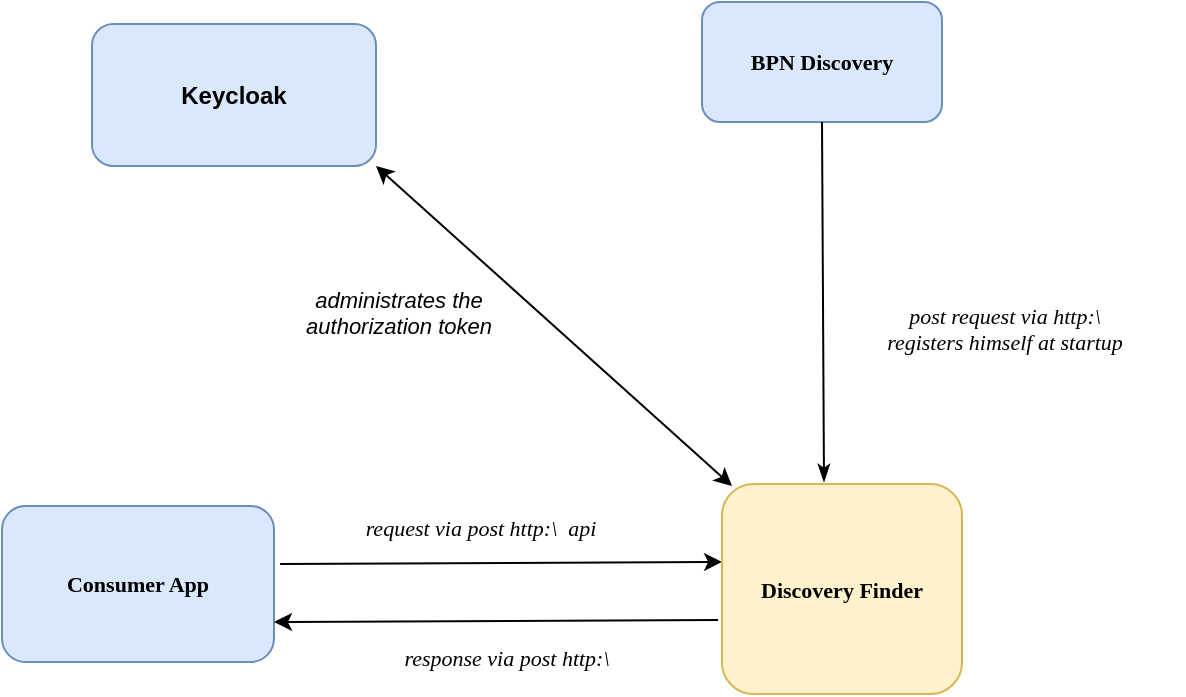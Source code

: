 <mxfile version="21.3.2" type="device">
  <diagram name="Seite-1" id="9co04QmEE0R0oi6VNs9X">
    <mxGraphModel dx="1416" dy="747" grid="1" gridSize="10" guides="1" tooltips="1" connect="1" arrows="1" fold="1" page="1" pageScale="1" pageWidth="827" pageHeight="1169" math="0" shadow="0">
      <root>
        <mxCell id="0" />
        <mxCell id="1" parent="0" />
        <mxCell id="28d11MB7t_VA5oIBtJsD-2" value="&lt;font style=&quot;font-size: 11px;&quot; face=&quot;Verdana&quot;&gt;&lt;b&gt;Consumer App&lt;/b&gt;&lt;/font&gt;" style="rounded=1;whiteSpace=wrap;html=1;fillColor=#dae8fc;strokeColor=#6c8ebf;" parent="1" vertex="1">
          <mxGeometry x="50" y="452" width="136" height="78" as="geometry" />
        </mxCell>
        <mxCell id="28d11MB7t_VA5oIBtJsD-3" value="&lt;i&gt;&lt;font face=&quot;Verdana&quot;&gt;request via post http:\&amp;nbsp; api&lt;/font&gt;&lt;/i&gt;" style="endArrow=classic;html=1;rounded=0;entryX=-0.033;entryY=0.371;entryDx=0;entryDy=0;entryPerimeter=0;exitX=0.993;exitY=0.372;exitDx=0;exitDy=0;exitPerimeter=0;" parent="1" edge="1">
          <mxGeometry x="-0.095" y="18" width="50" height="50" relative="1" as="geometry">
            <mxPoint x="189.048" y="481.016" as="sourcePoint" />
            <mxPoint x="410.04" y="479.955" as="targetPoint" />
            <mxPoint as="offset" />
          </mxGeometry>
        </mxCell>
        <mxCell id="28d11MB7t_VA5oIBtJsD-4" value="&lt;b&gt;&lt;font style=&quot;font-size: 11px;&quot; face=&quot;Verdana&quot;&gt;Discovery Finder&lt;/font&gt;&lt;/b&gt;" style="rounded=1;whiteSpace=wrap;html=1;fillColor=#fff2cc;strokeColor=#d6b656;" parent="1" vertex="1">
          <mxGeometry x="410" y="441" width="120" height="105" as="geometry" />
        </mxCell>
        <mxCell id="28d11MB7t_VA5oIBtJsD-6" value="" style="endArrow=classic;html=1;rounded=0;exitX=0.017;exitY=0.648;exitDx=0;exitDy=0;exitPerimeter=0;" parent="1" edge="1">
          <mxGeometry width="50" height="50" relative="1" as="geometry">
            <mxPoint x="408.04" y="509.04" as="sourcePoint" />
            <mxPoint x="186" y="510" as="targetPoint" />
          </mxGeometry>
        </mxCell>
        <mxCell id="28d11MB7t_VA5oIBtJsD-8" value="&lt;font style=&quot;font-size: 11px;&quot;&gt;&lt;i&gt;&lt;font style=&quot;font-size: 11px;&quot; face=&quot;Verdana&quot;&gt;response via &lt;font style=&quot;font-size: 11px;&quot;&gt;post http:\ &lt;/font&gt;&lt;/font&gt;&lt;/i&gt;&lt;/font&gt;" style="text;html=1;align=center;verticalAlign=middle;resizable=0;points=[];autosize=1;strokeColor=none;fillColor=none;" parent="1" vertex="1">
          <mxGeometry x="222" y="513" width="160" height="30" as="geometry" />
        </mxCell>
        <mxCell id="28d11MB7t_VA5oIBtJsD-13" value="&lt;font style=&quot;font-size: 11px;&quot; face=&quot;Verdana&quot;&gt;&lt;b&gt;BPN Discovery&lt;/b&gt;&lt;/font&gt;" style="rounded=1;whiteSpace=wrap;html=1;fillColor=#dae8fc;strokeColor=#6c8ebf;" parent="1" vertex="1">
          <mxGeometry x="400" y="200" width="120" height="60" as="geometry" />
        </mxCell>
        <mxCell id="28d11MB7t_VA5oIBtJsD-14" value="" style="endArrow=classicThin;html=1;rounded=0;endFill=1;exitX=0.5;exitY=1;exitDx=0;exitDy=0;entryX=0.425;entryY=-0.01;entryDx=0;entryDy=0;entryPerimeter=0;" parent="1" source="28d11MB7t_VA5oIBtJsD-13" target="28d11MB7t_VA5oIBtJsD-4" edge="1">
          <mxGeometry width="50" height="50" relative="1" as="geometry">
            <mxPoint x="460" y="440" as="sourcePoint" />
            <mxPoint x="310" y="300" as="targetPoint" />
          </mxGeometry>
        </mxCell>
        <mxCell id="28d11MB7t_VA5oIBtJsD-16" value="&lt;i&gt;&lt;font style=&quot;font-size: 11px;&quot; face=&quot;Verdana&quot;&gt;post request via http:\&lt;/font&gt;&lt;/i&gt;&lt;div style=&quot;font-size: 11px;&quot;&gt;&lt;i&gt;&lt;font style=&quot;font-size: 11px;&quot; face=&quot;Verdana&quot;&gt;registers himself at startup&lt;/font&gt;&lt;/i&gt;&lt;/div&gt;" style="text;html=1;align=center;verticalAlign=middle;resizable=0;points=[];autosize=1;strokeColor=none;fillColor=none;" parent="1" vertex="1">
          <mxGeometry x="461" y="343" width="180" height="40" as="geometry" />
        </mxCell>
        <mxCell id="H3hpvnSr3XBlf5zsMh1O-1" value="&lt;b&gt;Keycloak&lt;/b&gt;" style="rounded=1;whiteSpace=wrap;html=1;fillColor=#dae8fc;strokeColor=#6c8ebf;" vertex="1" parent="1">
          <mxGeometry x="95" y="211" width="142" height="71" as="geometry" />
        </mxCell>
        <mxCell id="H3hpvnSr3XBlf5zsMh1O-2" value="" style="endArrow=classic;startArrow=classic;html=1;rounded=0;entryX=1;entryY=1;entryDx=0;entryDy=0;exitX=0;exitY=0.086;exitDx=0;exitDy=0;exitPerimeter=0;" edge="1" parent="1" target="H3hpvnSr3XBlf5zsMh1O-1">
          <mxGeometry width="50" height="50" relative="1" as="geometry">
            <mxPoint x="415" y="442" as="sourcePoint" />
            <mxPoint x="445" y="422" as="targetPoint" />
          </mxGeometry>
        </mxCell>
        <mxCell id="H3hpvnSr3XBlf5zsMh1O-3" value="&lt;font style=&quot;font-size: 11px;&quot;&gt;&lt;i&gt;administrates the&lt;/i&gt;&lt;/font&gt;&lt;br&gt;&lt;div style=&quot;font-size: 11px;&quot;&gt;&lt;font style=&quot;font-size: 11px;&quot;&gt;&lt;i&gt;authorization token&lt;br&gt;&lt;/i&gt;&lt;/font&gt;&lt;/div&gt;" style="text;html=1;align=center;verticalAlign=middle;resizable=0;points=[];autosize=1;strokeColor=none;fillColor=none;" vertex="1" parent="1">
          <mxGeometry x="188" y="335" width="120" height="40" as="geometry" />
        </mxCell>
      </root>
    </mxGraphModel>
  </diagram>
</mxfile>
